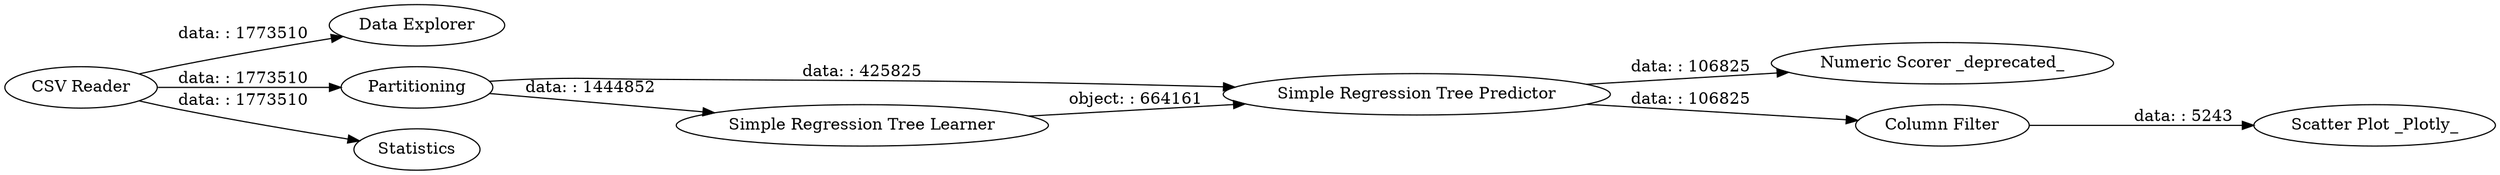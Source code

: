 digraph {
	"-226903034527657532_3" [label="Data Explorer"]
	"-226903034527657532_1" [label="CSV Reader"]
	"-226903034527657532_11" [label=Partitioning]
	"-226903034527657532_10" [label="Simple Regression Tree Predictor"]
	"-226903034527657532_14" [label="Scatter Plot _Plotly_"]
	"-226903034527657532_8" [label="Numeric Scorer _deprecated_"]
	"-226903034527657532_12" [label="Column Filter"]
	"-226903034527657532_4" [label=Statistics]
	"-226903034527657532_9" [label="Simple Regression Tree Learner"]
	"-226903034527657532_10" -> "-226903034527657532_12" [label="data: : 106825"]
	"-226903034527657532_1" -> "-226903034527657532_3" [label="data: : 1773510"]
	"-226903034527657532_10" -> "-226903034527657532_8" [label="data: : 106825"]
	"-226903034527657532_1" -> "-226903034527657532_11" [label="data: : 1773510"]
	"-226903034527657532_9" -> "-226903034527657532_10" [label="object: : 664161"]
	"-226903034527657532_1" -> "-226903034527657532_4" [label="data: : 1773510"]
	"-226903034527657532_11" -> "-226903034527657532_10" [label="data: : 425825"]
	"-226903034527657532_12" -> "-226903034527657532_14" [label="data: : 5243"]
	"-226903034527657532_11" -> "-226903034527657532_9" [label="data: : 1444852"]
	rankdir=LR
}
